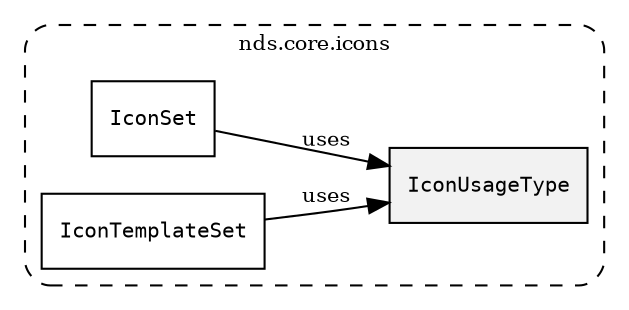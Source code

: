 /**
 * This dot file creates symbol collaboration diagram for IconUsageType.
 */
digraph ZSERIO
{
    node [shape=box, fontsize=10];
    rankdir="LR";
    fontsize=10;
    tooltip="IconUsageType collaboration diagram";

    subgraph "cluster_nds.core.icons"
    {
        style="dashed, rounded";
        label="nds.core.icons";
        tooltip="Package nds.core.icons";
        href="../../../content/packages/nds.core.icons.html#Package-nds-core-icons";
        target="_parent";

        "IconUsageType" [style="filled", fillcolor="#0000000D", target="_parent", label=<<font face="monospace"><table align="center" border="0" cellspacing="0" cellpadding="0"><tr><td href="../../../content/packages/nds.core.icons.html#Bitmask-IconUsageType" title="Bitmask defined in nds.core.icons">IconUsageType</td></tr></table></font>>];
        "IconSet" [target="_parent", label=<<font face="monospace"><table align="center" border="0" cellspacing="0" cellpadding="0"><tr><td href="../../../content/packages/nds.core.icons.html#Structure-IconSet" title="Structure defined in nds.core.icons">IconSet</td></tr></table></font>>];
        "IconTemplateSet" [target="_parent", label=<<font face="monospace"><table align="center" border="0" cellspacing="0" cellpadding="0"><tr><td href="../../../content/packages/nds.core.icons.html#Structure-IconTemplateSet" title="Structure defined in nds.core.icons">IconTemplateSet</td></tr></table></font>>];
    }

    "IconSet" -> "IconUsageType" [label="uses", fontsize=10];
    "IconTemplateSet" -> "IconUsageType" [label="uses", fontsize=10];
}
